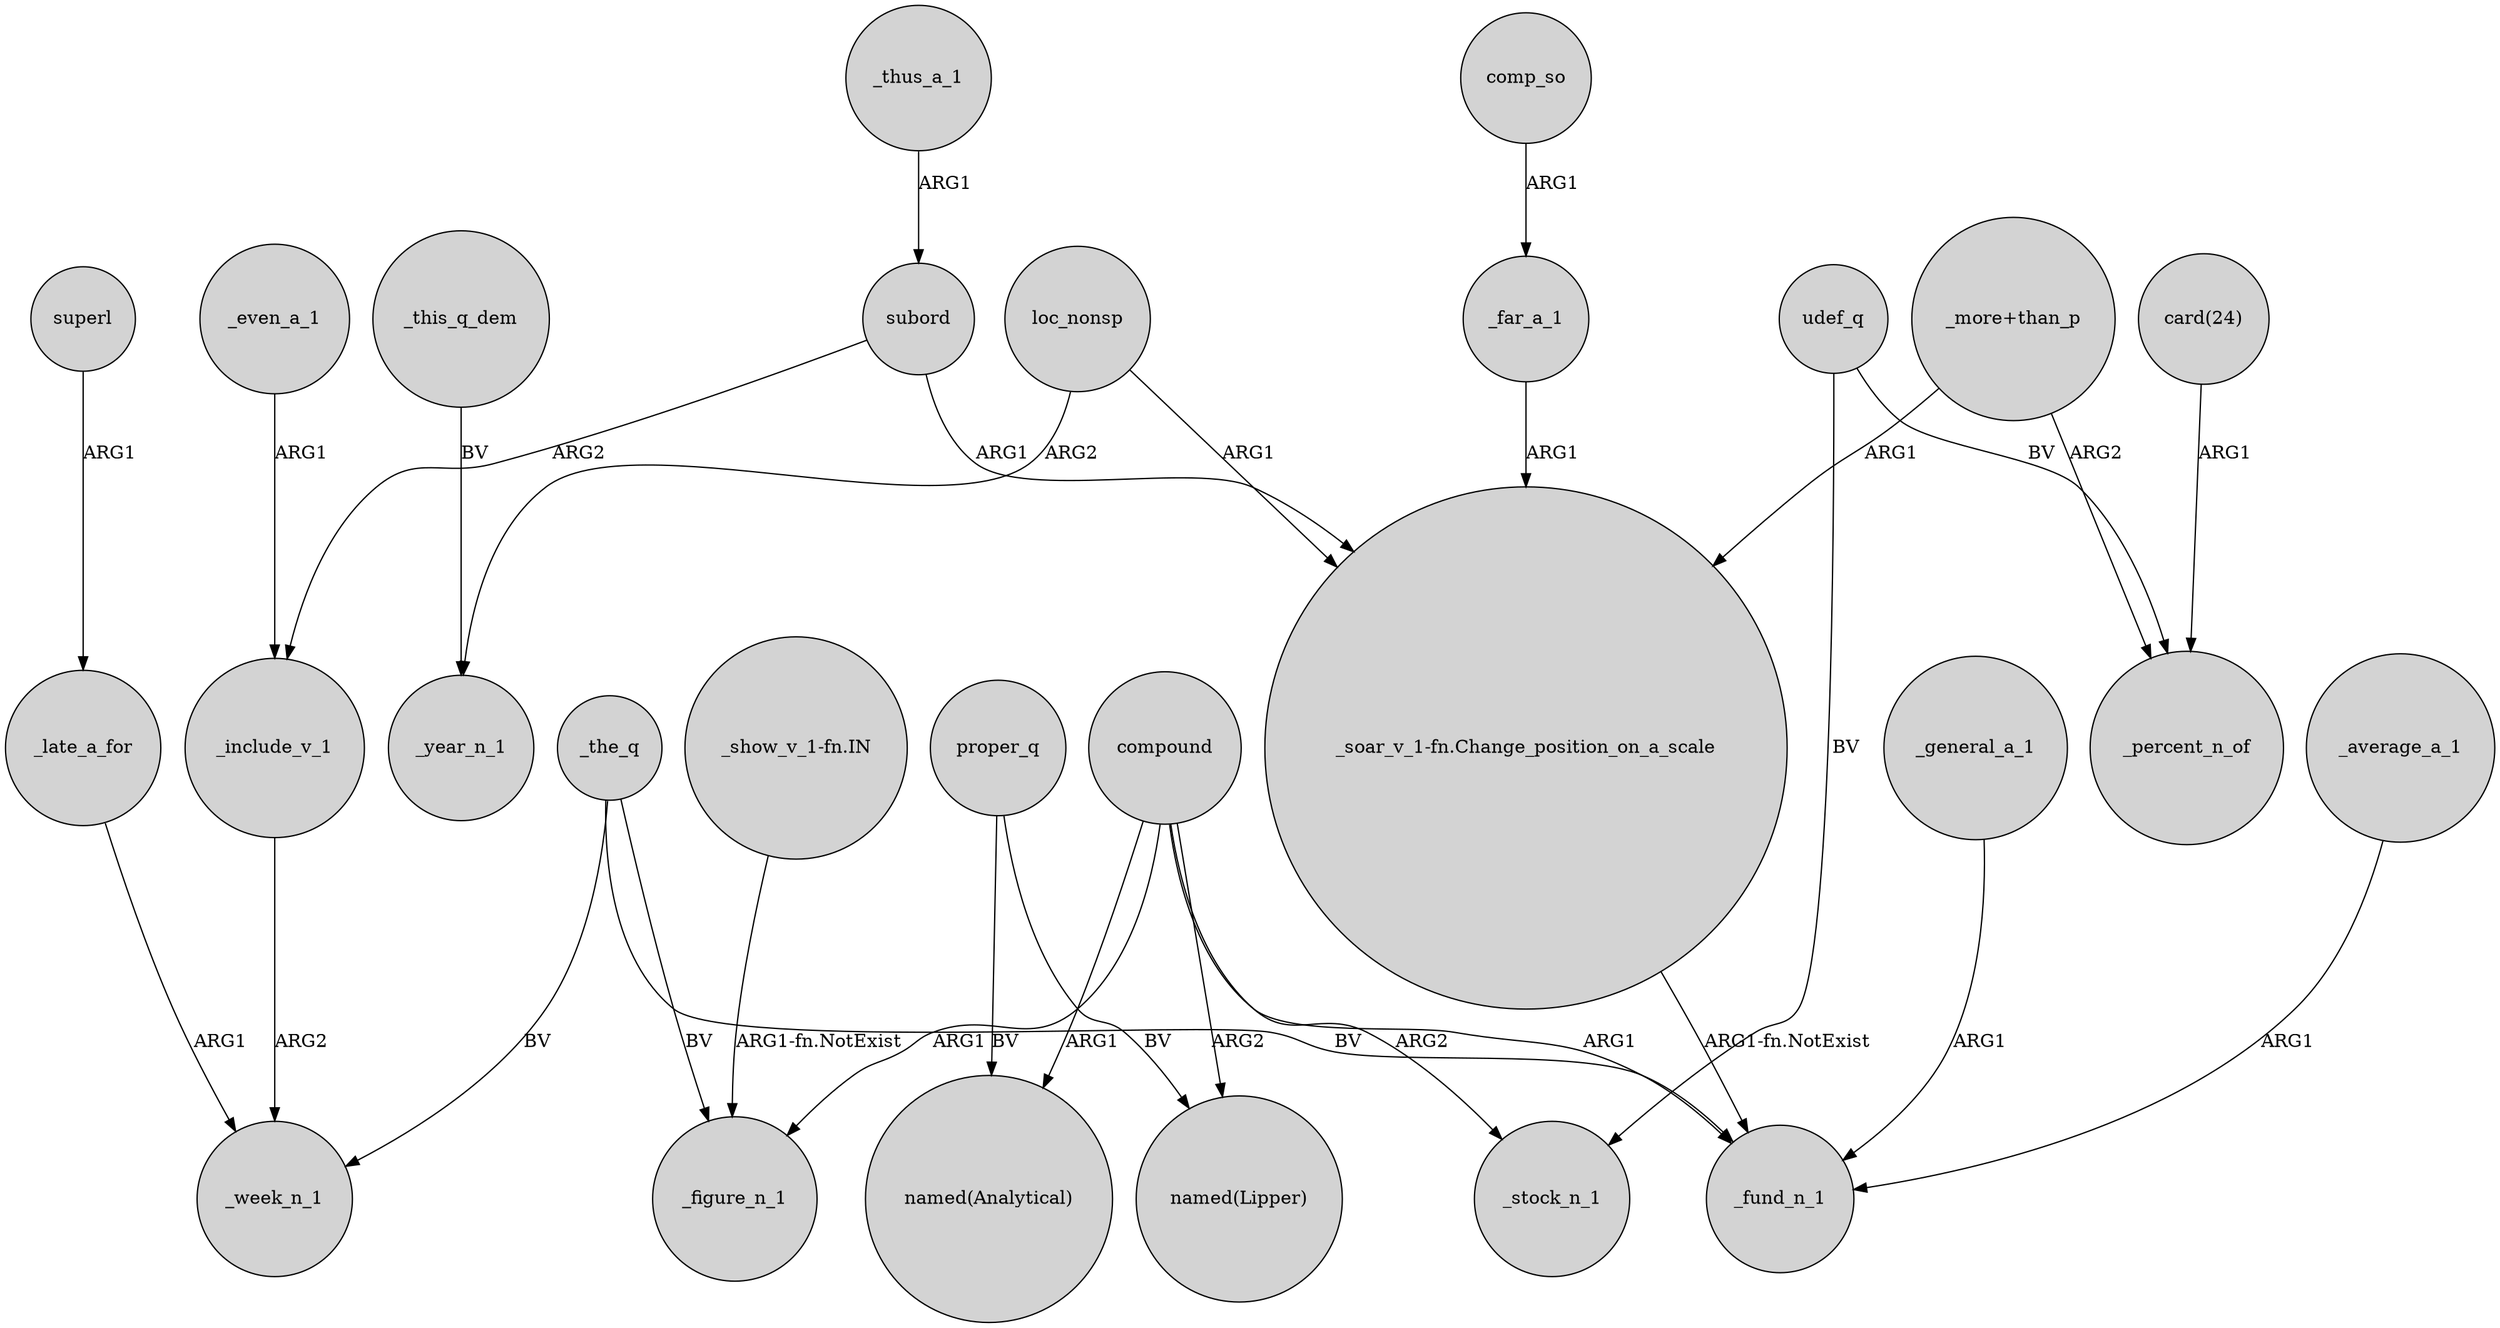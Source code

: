 digraph {
	node [shape=circle style=filled]
	loc_nonsp -> "_soar_v_1-fn.Change_position_on_a_scale" [label=ARG1]
	"_show_v_1-fn.IN" -> _figure_n_1 [label="ARG1-fn.NotExist"]
	_average_a_1 -> _fund_n_1 [label=ARG1]
	_even_a_1 -> _include_v_1 [label=ARG1]
	_far_a_1 -> "_soar_v_1-fn.Change_position_on_a_scale" [label=ARG1]
	superl -> _late_a_for [label=ARG1]
	proper_q -> "named(Lipper)" [label=BV]
	subord -> "_soar_v_1-fn.Change_position_on_a_scale" [label=ARG1]
	compound -> "named(Lipper)" [label=ARG2]
	proper_q -> "named(Analytical)" [label=BV]
	_the_q -> _figure_n_1 [label=BV]
	_the_q -> _fund_n_1 [label=BV]
	comp_so -> _far_a_1 [label=ARG1]
	"_more+than_p" -> _percent_n_of [label=ARG2]
	compound -> _stock_n_1 [label=ARG2]
	"_more+than_p" -> "_soar_v_1-fn.Change_position_on_a_scale" [label=ARG1]
	_general_a_1 -> _fund_n_1 [label=ARG1]
	udef_q -> _stock_n_1 [label=BV]
	_include_v_1 -> _week_n_1 [label=ARG2]
	_the_q -> _week_n_1 [label=BV]
	"_soar_v_1-fn.Change_position_on_a_scale" -> _fund_n_1 [label="ARG1-fn.NotExist"]
	loc_nonsp -> _year_n_1 [label=ARG2]
	subord -> _include_v_1 [label=ARG2]
	compound -> _figure_n_1 [label=ARG1]
	"card(24)" -> _percent_n_of [label=ARG1]
	udef_q -> _percent_n_of [label=BV]
	_late_a_for -> _week_n_1 [label=ARG1]
	_thus_a_1 -> subord [label=ARG1]
	compound -> _fund_n_1 [label=ARG1]
	compound -> "named(Analytical)" [label=ARG1]
	_this_q_dem -> _year_n_1 [label=BV]
}

